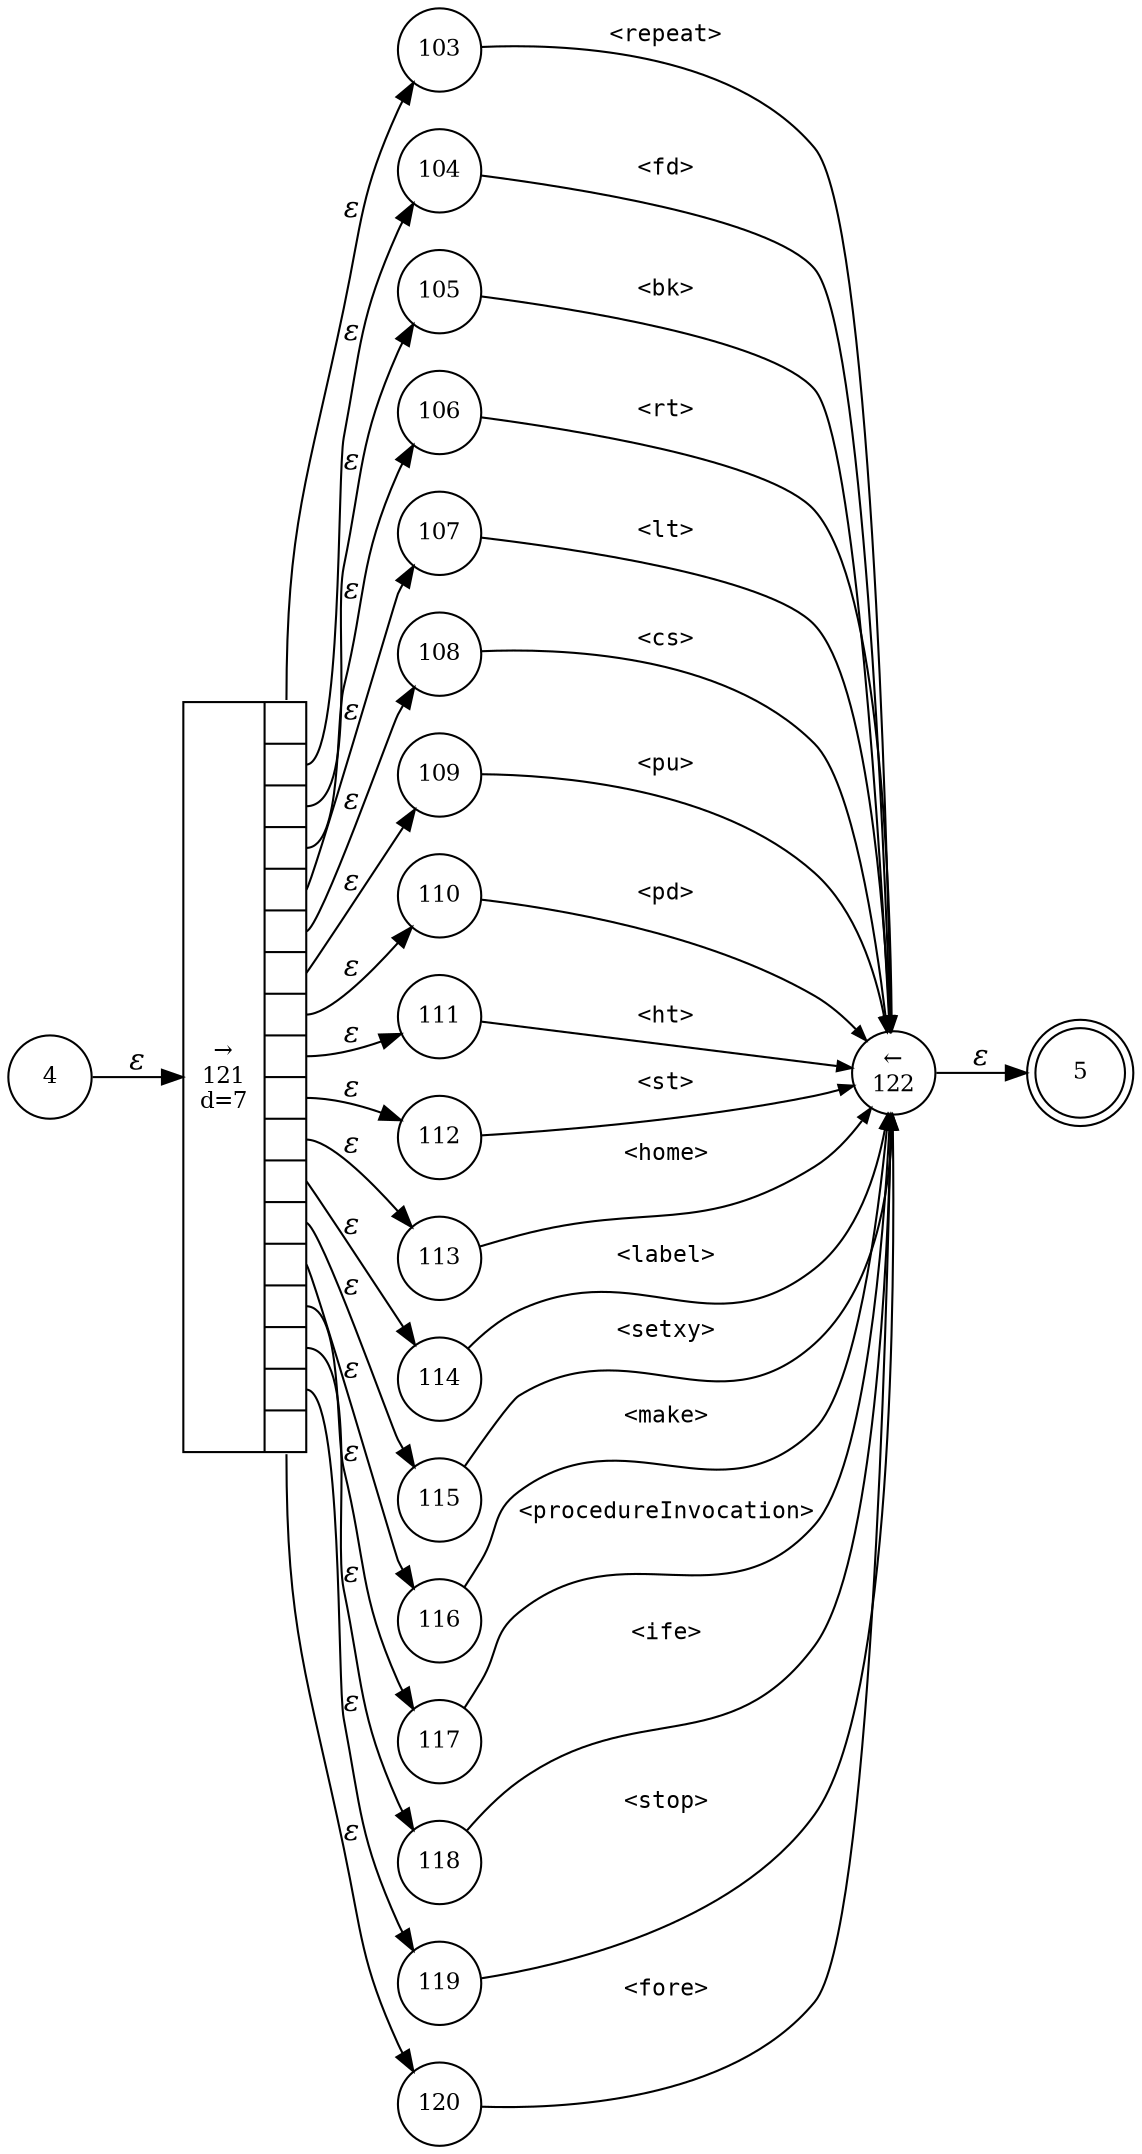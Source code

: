digraph ATN {
rankdir=LR;
s5[fontsize=11, label="5", shape=doublecircle, fixedsize=true, width=.6];
s4[fontsize=11,label="4", shape=circle, fixedsize=true, width=.55, peripheries=1];
s103[fontsize=11,label="103", shape=circle, fixedsize=true, width=.55, peripheries=1];
s104[fontsize=11,label="104", shape=circle, fixedsize=true, width=.55, peripheries=1];
s105[fontsize=11,label="105", shape=circle, fixedsize=true, width=.55, peripheries=1];
s106[fontsize=11,label="106", shape=circle, fixedsize=true, width=.55, peripheries=1];
s107[fontsize=11,label="107", shape=circle, fixedsize=true, width=.55, peripheries=1];
s108[fontsize=11,label="108", shape=circle, fixedsize=true, width=.55, peripheries=1];
s109[fontsize=11,label="109", shape=circle, fixedsize=true, width=.55, peripheries=1];
s110[fontsize=11,label="110", shape=circle, fixedsize=true, width=.55, peripheries=1];
s111[fontsize=11,label="111", shape=circle, fixedsize=true, width=.55, peripheries=1];
s112[fontsize=11,label="112", shape=circle, fixedsize=true, width=.55, peripheries=1];
s113[fontsize=11,label="113", shape=circle, fixedsize=true, width=.55, peripheries=1];
s114[fontsize=11,label="114", shape=circle, fixedsize=true, width=.55, peripheries=1];
s115[fontsize=11,label="115", shape=circle, fixedsize=true, width=.55, peripheries=1];
s116[fontsize=11,label="116", shape=circle, fixedsize=true, width=.55, peripheries=1];
s117[fontsize=11,label="117", shape=circle, fixedsize=true, width=.55, peripheries=1];
s118[fontsize=11,label="118", shape=circle, fixedsize=true, width=.55, peripheries=1];
s119[fontsize=11,label="119", shape=circle, fixedsize=true, width=.55, peripheries=1];
s120[fontsize=11,label="120", shape=circle, fixedsize=true, width=.55, peripheries=1];
s121[fontsize=11,label="{&rarr;\n121\nd=7|{<p0>|<p1>|<p2>|<p3>|<p4>|<p5>|<p6>|<p7>|<p8>|<p9>|<p10>|<p11>|<p12>|<p13>|<p14>|<p15>|<p16>|<p17>}}", shape=record, fixedsize=false, peripheries=1];
s122[fontsize=11,label="&larr;\n122", shape=circle, fixedsize=true, width=.55, peripheries=1];
s4 -> s121 [fontname="Times-Italic", label="&epsilon;"];
s121:p0 -> s103 [fontname="Times-Italic", label="&epsilon;"];
s121:p1 -> s104 [fontname="Times-Italic", label="&epsilon;"];
s121:p2 -> s105 [fontname="Times-Italic", label="&epsilon;"];
s121:p3 -> s106 [fontname="Times-Italic", label="&epsilon;"];
s121:p4 -> s107 [fontname="Times-Italic", label="&epsilon;"];
s121:p5 -> s108 [fontname="Times-Italic", label="&epsilon;"];
s121:p6 -> s109 [fontname="Times-Italic", label="&epsilon;"];
s121:p7 -> s110 [fontname="Times-Italic", label="&epsilon;"];
s121:p8 -> s111 [fontname="Times-Italic", label="&epsilon;"];
s121:p9 -> s112 [fontname="Times-Italic", label="&epsilon;"];
s121:p10 -> s113 [fontname="Times-Italic", label="&epsilon;"];
s121:p11 -> s114 [fontname="Times-Italic", label="&epsilon;"];
s121:p12 -> s115 [fontname="Times-Italic", label="&epsilon;"];
s121:p13 -> s116 [fontname="Times-Italic", label="&epsilon;"];
s121:p14 -> s117 [fontname="Times-Italic", label="&epsilon;"];
s121:p15 -> s118 [fontname="Times-Italic", label="&epsilon;"];
s121:p16 -> s119 [fontname="Times-Italic", label="&epsilon;"];
s121:p17 -> s120 [fontname="Times-Italic", label="&epsilon;"];
s103 -> s122 [fontsize=11, fontname="Courier", arrowsize=.7, label = "<repeat>", arrowhead = normal];
s104 -> s122 [fontsize=11, fontname="Courier", arrowsize=.7, label = "<fd>", arrowhead = normal];
s105 -> s122 [fontsize=11, fontname="Courier", arrowsize=.7, label = "<bk>", arrowhead = normal];
s106 -> s122 [fontsize=11, fontname="Courier", arrowsize=.7, label = "<rt>", arrowhead = normal];
s107 -> s122 [fontsize=11, fontname="Courier", arrowsize=.7, label = "<lt>", arrowhead = normal];
s108 -> s122 [fontsize=11, fontname="Courier", arrowsize=.7, label = "<cs>", arrowhead = normal];
s109 -> s122 [fontsize=11, fontname="Courier", arrowsize=.7, label = "<pu>", arrowhead = normal];
s110 -> s122 [fontsize=11, fontname="Courier", arrowsize=.7, label = "<pd>", arrowhead = normal];
s111 -> s122 [fontsize=11, fontname="Courier", arrowsize=.7, label = "<ht>", arrowhead = normal];
s112 -> s122 [fontsize=11, fontname="Courier", arrowsize=.7, label = "<st>", arrowhead = normal];
s113 -> s122 [fontsize=11, fontname="Courier", arrowsize=.7, label = "<home>", arrowhead = normal];
s114 -> s122 [fontsize=11, fontname="Courier", arrowsize=.7, label = "<label>", arrowhead = normal];
s115 -> s122 [fontsize=11, fontname="Courier", arrowsize=.7, label = "<setxy>", arrowhead = normal];
s116 -> s122 [fontsize=11, fontname="Courier", arrowsize=.7, label = "<make>", arrowhead = normal];
s117 -> s122 [fontsize=11, fontname="Courier", arrowsize=.7, label = "<procedureInvocation>", arrowhead = normal];
s118 -> s122 [fontsize=11, fontname="Courier", arrowsize=.7, label = "<ife>", arrowhead = normal];
s119 -> s122 [fontsize=11, fontname="Courier", arrowsize=.7, label = "<stop>", arrowhead = normal];
s120 -> s122 [fontsize=11, fontname="Courier", arrowsize=.7, label = "<fore>", arrowhead = normal];
s122 -> s5 [fontname="Times-Italic", label="&epsilon;"];
}